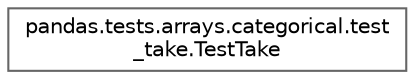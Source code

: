 digraph "Graphical Class Hierarchy"
{
 // LATEX_PDF_SIZE
  bgcolor="transparent";
  edge [fontname=Helvetica,fontsize=10,labelfontname=Helvetica,labelfontsize=10];
  node [fontname=Helvetica,fontsize=10,shape=box,height=0.2,width=0.4];
  rankdir="LR";
  Node0 [id="Node000000",label="pandas.tests.arrays.categorical.test\l_take.TestTake",height=0.2,width=0.4,color="grey40", fillcolor="white", style="filled",URL="$d6/d3f/classpandas_1_1tests_1_1arrays_1_1categorical_1_1test__take_1_1TestTake.html",tooltip=" "];
}
